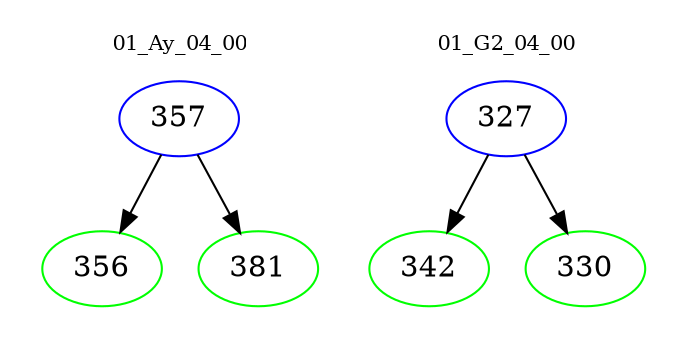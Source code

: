 digraph{
subgraph cluster_0 {
color = white
label = "01_Ay_04_00";
fontsize=10;
T0_357 [label="357", color="blue"]
T0_357 -> T0_356 [color="black"]
T0_356 [label="356", color="green"]
T0_357 -> T0_381 [color="black"]
T0_381 [label="381", color="green"]
}
subgraph cluster_1 {
color = white
label = "01_G2_04_00";
fontsize=10;
T1_327 [label="327", color="blue"]
T1_327 -> T1_342 [color="black"]
T1_342 [label="342", color="green"]
T1_327 -> T1_330 [color="black"]
T1_330 [label="330", color="green"]
}
}
